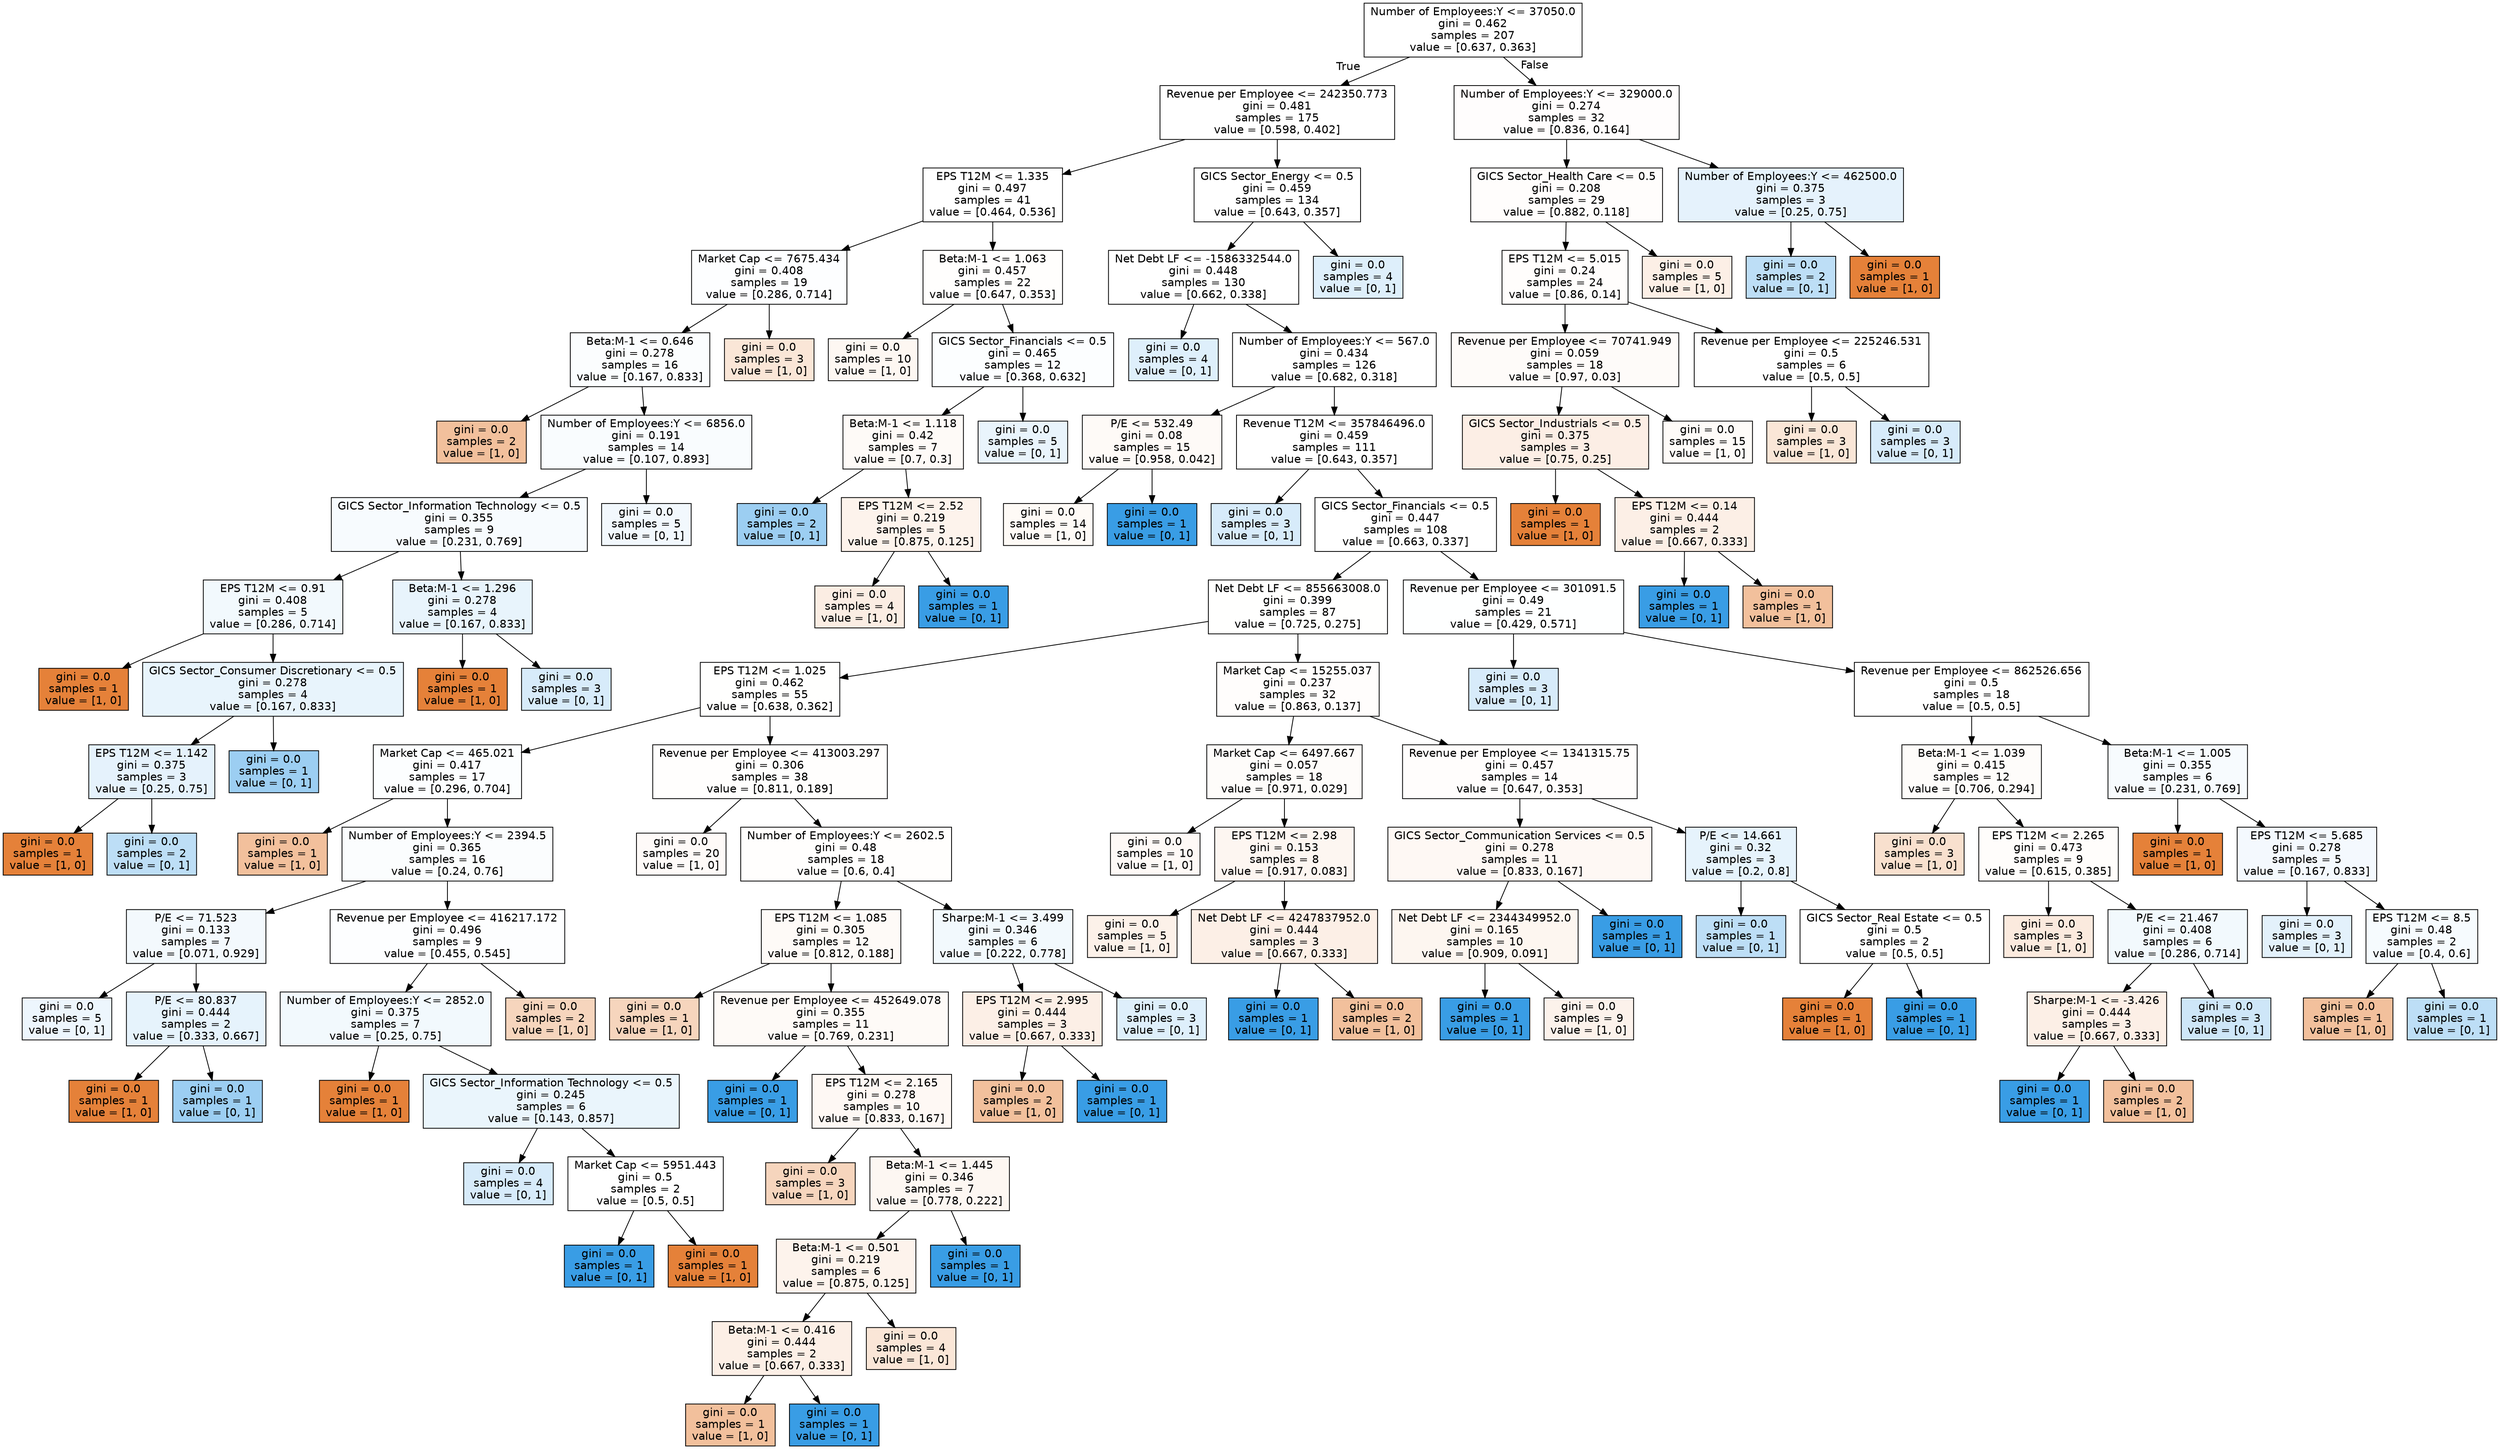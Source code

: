 digraph Tree {
node [shape=box, style="filled", color="black", fontname="helvetica"] ;
edge [fontname="helvetica"] ;
0 [label="Number of Employees:Y <= 37050.0\ngini = 0.462\nsamples = 207\nvalue = [0.637, 0.363]", fillcolor="#ffffff"] ;
1 [label="Revenue per Employee <= 242350.773\ngini = 0.481\nsamples = 175\nvalue = [0.598, 0.402]", fillcolor="#ffffff"] ;
0 -> 1 [labeldistance=2.5, labelangle=45, headlabel="True"] ;
3 [label="EPS T12M <= 1.335\ngini = 0.497\nsamples = 41\nvalue = [0.464, 0.536]", fillcolor="#ffffff"] ;
1 -> 3 ;
9 [label="Market Cap <= 7675.434\ngini = 0.408\nsamples = 19\nvalue = [0.286, 0.714]", fillcolor="#fdfeff"] ;
3 -> 9 ;
13 [label="Beta:M-1 <= 0.646\ngini = 0.278\nsamples = 16\nvalue = [0.167, 0.833]", fillcolor="#fbfdfe"] ;
9 -> 13 ;
31 [label="gini = 0.0\nsamples = 2\nvalue = [1, 0]", fillcolor="#f2c09c"] ;
13 -> 31 ;
32 [label="Number of Employees:Y <= 6856.0\ngini = 0.191\nsamples = 14\nvalue = [0.107, 0.893]", fillcolor="#f9fcfe"] ;
13 -> 32 ;
81 [label="GICS Sector_Information Technology <= 0.5\ngini = 0.355\nsamples = 9\nvalue = [0.231, 0.769]", fillcolor="#f7fbfe"] ;
32 -> 81 ;
125 [label="EPS T12M <= 0.91\ngini = 0.408\nsamples = 5\nvalue = [0.286, 0.714]", fillcolor="#f2f9fd"] ;
81 -> 125 ;
129 [label="gini = 0.0\nsamples = 1\nvalue = [1, 0]", fillcolor="#e58139"] ;
125 -> 129 ;
130 [label="GICS Sector_Consumer Discretionary <= 0.5\ngini = 0.278\nsamples = 4\nvalue = [0.167, 0.833]", fillcolor="#e8f4fc"] ;
125 -> 130 ;
131 [label="EPS T12M <= 1.142\ngini = 0.375\nsamples = 3\nvalue = [0.25, 0.75]", fillcolor="#e5f2fc"] ;
130 -> 131 ;
133 [label="gini = 0.0\nsamples = 1\nvalue = [1, 0]", fillcolor="#e58139"] ;
131 -> 133 ;
134 [label="gini = 0.0\nsamples = 2\nvalue = [0, 1]", fillcolor="#bddef6"] ;
131 -> 134 ;
132 [label="gini = 0.0\nsamples = 1\nvalue = [0, 1]", fillcolor="#9ccef2"] ;
130 -> 132 ;
126 [label="Beta:M-1 <= 1.296\ngini = 0.278\nsamples = 4\nvalue = [0.167, 0.833]", fillcolor="#e8f4fc"] ;
81 -> 126 ;
127 [label="gini = 0.0\nsamples = 1\nvalue = [1, 0]", fillcolor="#e58139"] ;
126 -> 127 ;
128 [label="gini = 0.0\nsamples = 3\nvalue = [0, 1]", fillcolor="#d7ebfa"] ;
126 -> 128 ;
82 [label="gini = 0.0\nsamples = 5\nvalue = [0, 1]", fillcolor="#f2f8fd"] ;
32 -> 82 ;
14 [label="gini = 0.0\nsamples = 3\nvalue = [1, 0]", fillcolor="#fae6d7"] ;
9 -> 14 ;
10 [label="Beta:M-1 <= 1.063\ngini = 0.457\nsamples = 22\nvalue = [0.647, 0.353]", fillcolor="#fffefd"] ;
3 -> 10 ;
11 [label="gini = 0.0\nsamples = 10\nvalue = [1, 0]", fillcolor="#fdf7f2"] ;
10 -> 11 ;
12 [label="GICS Sector_Financials <= 0.5\ngini = 0.465\nsamples = 12\nvalue = [0.368, 0.632]", fillcolor="#fcfeff"] ;
10 -> 12 ;
15 [label="Beta:M-1 <= 1.118\ngini = 0.42\nsamples = 7\nvalue = [0.7, 0.3]", fillcolor="#fefaf7"] ;
12 -> 15 ;
35 [label="gini = 0.0\nsamples = 2\nvalue = [0, 1]", fillcolor="#9ccef2"] ;
15 -> 35 ;
36 [label="EPS T12M <= 2.52\ngini = 0.219\nsamples = 5\nvalue = [0.875, 0.125]", fillcolor="#fdf3ec"] ;
15 -> 36 ;
55 [label="gini = 0.0\nsamples = 4\nvalue = [1, 0]", fillcolor="#fbede3"] ;
36 -> 55 ;
56 [label="gini = 0.0\nsamples = 1\nvalue = [0, 1]", fillcolor="#399de5"] ;
36 -> 56 ;
16 [label="gini = 0.0\nsamples = 5\nvalue = [0, 1]", fillcolor="#e9f4fc"] ;
12 -> 16 ;
4 [label="GICS Sector_Energy <= 0.5\ngini = 0.459\nsamples = 134\nvalue = [0.643, 0.357]", fillcolor="#ffffff"] ;
1 -> 4 ;
5 [label="Net Debt LF <= -1586332544.0\ngini = 0.448\nsamples = 130\nvalue = [0.662, 0.338]", fillcolor="#ffffff"] ;
4 -> 5 ;
7 [label="gini = 0.0\nsamples = 4\nvalue = [0, 1]", fillcolor="#deeffb"] ;
5 -> 7 ;
8 [label="Number of Employees:Y <= 567.0\ngini = 0.434\nsamples = 126\nvalue = [0.682, 0.318]", fillcolor="#ffffff"] ;
5 -> 8 ;
17 [label="P/E <= 532.49\ngini = 0.08\nsamples = 15\nvalue = [0.958, 0.042]", fillcolor="#fefaf7"] ;
8 -> 17 ;
47 [label="gini = 0.0\nsamples = 14\nvalue = [1, 0]", fillcolor="#fefaf6"] ;
17 -> 47 ;
48 [label="gini = 0.0\nsamples = 1\nvalue = [0, 1]", fillcolor="#399de5"] ;
17 -> 48 ;
18 [label="Revenue T12M <= 357846496.0\ngini = 0.459\nsamples = 111\nvalue = [0.643, 0.357]", fillcolor="#ffffff"] ;
8 -> 18 ;
19 [label="gini = 0.0\nsamples = 3\nvalue = [0, 1]", fillcolor="#d7ebfa"] ;
18 -> 19 ;
20 [label="GICS Sector_Financials <= 0.5\ngini = 0.447\nsamples = 108\nvalue = [0.663, 0.337]", fillcolor="#ffffff"] ;
18 -> 20 ;
21 [label="Net Debt LF <= 855663008.0\ngini = 0.399\nsamples = 87\nvalue = [0.725, 0.275]", fillcolor="#fffffe"] ;
20 -> 21 ;
23 [label="EPS T12M <= 1.025\ngini = 0.462\nsamples = 55\nvalue = [0.638, 0.362]", fillcolor="#fffffe"] ;
21 -> 23 ;
25 [label="Market Cap <= 465.021\ngini = 0.417\nsamples = 17\nvalue = [0.296, 0.704]", fillcolor="#fcfeff"] ;
23 -> 25 ;
45 [label="gini = 0.0\nsamples = 1\nvalue = [1, 0]", fillcolor="#f2c09c"] ;
25 -> 45 ;
46 [label="Number of Employees:Y <= 2394.5\ngini = 0.365\nsamples = 16\nvalue = [0.24, 0.76]", fillcolor="#fbfdfe"] ;
25 -> 46 ;
49 [label="P/E <= 71.523\ngini = 0.133\nsamples = 7\nvalue = [0.071, 0.929]", fillcolor="#f3f9fd"] ;
46 -> 49 ;
91 [label="gini = 0.0\nsamples = 5\nvalue = [0, 1]", fillcolor="#edf6fd"] ;
49 -> 91 ;
92 [label="P/E <= 80.837\ngini = 0.444\nsamples = 2\nvalue = [0.333, 0.667]", fillcolor="#e6f3fc"] ;
49 -> 92 ;
93 [label="gini = 0.0\nsamples = 1\nvalue = [1, 0]", fillcolor="#e58139"] ;
92 -> 93 ;
94 [label="gini = 0.0\nsamples = 1\nvalue = [0, 1]", fillcolor="#9ccef2"] ;
92 -> 94 ;
50 [label="Revenue per Employee <= 416217.172\ngini = 0.496\nsamples = 9\nvalue = [0.455, 0.545]", fillcolor="#fdfeff"] ;
46 -> 50 ;
51 [label="Number of Employees:Y <= 2852.0\ngini = 0.375\nsamples = 7\nvalue = [0.25, 0.75]", fillcolor="#f2f9fd"] ;
50 -> 51 ;
65 [label="gini = 0.0\nsamples = 1\nvalue = [1, 0]", fillcolor="#e58139"] ;
51 -> 65 ;
66 [label="GICS Sector_Information Technology <= 0.5\ngini = 0.245\nsamples = 6\nvalue = [0.143, 0.857]", fillcolor="#eaf5fc"] ;
51 -> 66 ;
83 [label="gini = 0.0\nsamples = 4\nvalue = [0, 1]", fillcolor="#d7ebfa"] ;
66 -> 83 ;
84 [label="Market Cap <= 5951.443\ngini = 0.5\nsamples = 2\nvalue = [0.5, 0.5]", fillcolor="#ffffff"] ;
66 -> 84 ;
85 [label="gini = 0.0\nsamples = 1\nvalue = [0, 1]", fillcolor="#399de5"] ;
84 -> 85 ;
86 [label="gini = 0.0\nsamples = 1\nvalue = [1, 0]", fillcolor="#e58139"] ;
84 -> 86 ;
52 [label="gini = 0.0\nsamples = 2\nvalue = [1, 0]", fillcolor="#f6d5bd"] ;
50 -> 52 ;
26 [label="Revenue per Employee <= 413003.297\ngini = 0.306\nsamples = 38\nvalue = [0.811, 0.189]", fillcolor="#fffefd"] ;
23 -> 26 ;
27 [label="gini = 0.0\nsamples = 20\nvalue = [1, 0]", fillcolor="#fefaf8"] ;
26 -> 27 ;
28 [label="Number of Employees:Y <= 2602.5\ngini = 0.48\nsamples = 18\nvalue = [0.6, 0.4]", fillcolor="#fffefd"] ;
26 -> 28 ;
29 [label="EPS T12M <= 1.085\ngini = 0.305\nsamples = 12\nvalue = [0.812, 0.188]", fillcolor="#fefaf7"] ;
28 -> 29 ;
103 [label="gini = 0.0\nsamples = 1\nvalue = [1, 0]", fillcolor="#f6d5bd"] ;
29 -> 103 ;
104 [label="Revenue per Employee <= 452649.078\ngini = 0.355\nsamples = 11\nvalue = [0.769, 0.231]", fillcolor="#fefaf7"] ;
29 -> 104 ;
105 [label="gini = 0.0\nsamples = 1\nvalue = [0, 1]", fillcolor="#399de5"] ;
104 -> 105 ;
106 [label="EPS T12M <= 2.165\ngini = 0.278\nsamples = 10\nvalue = [0.833, 0.167]", fillcolor="#fef8f4"] ;
104 -> 106 ;
107 [label="gini = 0.0\nsamples = 3\nvalue = [1, 0]", fillcolor="#f6d5bd"] ;
106 -> 107 ;
108 [label="Beta:M-1 <= 1.445\ngini = 0.346\nsamples = 7\nvalue = [0.778, 0.222]", fillcolor="#fdf7f2"] ;
106 -> 108 ;
109 [label="Beta:M-1 <= 0.501\ngini = 0.219\nsamples = 6\nvalue = [0.875, 0.125]", fillcolor="#fdf3ec"] ;
108 -> 109 ;
111 [label="Beta:M-1 <= 0.416\ngini = 0.444\nsamples = 2\nvalue = [0.667, 0.333]", fillcolor="#fcefe6"] ;
109 -> 111 ;
113 [label="gini = 0.0\nsamples = 1\nvalue = [1, 0]", fillcolor="#f2c09c"] ;
111 -> 113 ;
114 [label="gini = 0.0\nsamples = 1\nvalue = [0, 1]", fillcolor="#399de5"] ;
111 -> 114 ;
112 [label="gini = 0.0\nsamples = 4\nvalue = [1, 0]", fillcolor="#fae6d7"] ;
109 -> 112 ;
110 [label="gini = 0.0\nsamples = 1\nvalue = [0, 1]", fillcolor="#399de5"] ;
108 -> 110 ;
30 [label="Sharpe:M-1 <= 3.499\ngini = 0.346\nsamples = 6\nvalue = [0.222, 0.778]", fillcolor="#f2f9fd"] ;
28 -> 30 ;
53 [label="EPS T12M <= 2.995\ngini = 0.444\nsamples = 3\nvalue = [0.667, 0.333]", fillcolor="#fcefe6"] ;
30 -> 53 ;
63 [label="gini = 0.0\nsamples = 2\nvalue = [1, 0]", fillcolor="#f2c09c"] ;
53 -> 63 ;
64 [label="gini = 0.0\nsamples = 1\nvalue = [0, 1]", fillcolor="#399de5"] ;
53 -> 64 ;
54 [label="gini = 0.0\nsamples = 3\nvalue = [0, 1]", fillcolor="#deeffb"] ;
30 -> 54 ;
24 [label="Market Cap <= 15255.037\ngini = 0.237\nsamples = 32\nvalue = [0.863, 0.137]", fillcolor="#fffdfc"] ;
21 -> 24 ;
37 [label="Market Cap <= 6497.667\ngini = 0.057\nsamples = 18\nvalue = [0.971, 0.029]", fillcolor="#fefcfa"] ;
24 -> 37 ;
119 [label="gini = 0.0\nsamples = 10\nvalue = [1, 0]", fillcolor="#fef9f6"] ;
37 -> 119 ;
120 [label="EPS T12M <= 2.98\ngini = 0.153\nsamples = 8\nvalue = [0.917, 0.083]", fillcolor="#fdf6f1"] ;
37 -> 120 ;
121 [label="gini = 0.0\nsamples = 5\nvalue = [1, 0]", fillcolor="#fcf1e9"] ;
120 -> 121 ;
122 [label="Net Debt LF <= 4247837952.0\ngini = 0.444\nsamples = 3\nvalue = [0.667, 0.333]", fillcolor="#fcefe6"] ;
120 -> 122 ;
123 [label="gini = 0.0\nsamples = 1\nvalue = [0, 1]", fillcolor="#399de5"] ;
122 -> 123 ;
124 [label="gini = 0.0\nsamples = 2\nvalue = [1, 0]", fillcolor="#f2c09c"] ;
122 -> 124 ;
38 [label="Revenue per Employee <= 1341315.75\ngini = 0.457\nsamples = 14\nvalue = [0.647, 0.353]", fillcolor="#fffdfc"] ;
24 -> 38 ;
39 [label="GICS Sector_Communication Services <= 0.5\ngini = 0.278\nsamples = 11\nvalue = [0.833, 0.167]", fillcolor="#fef8f4"] ;
38 -> 39 ;
57 [label="Net Debt LF <= 2344349952.0\ngini = 0.165\nsamples = 10\nvalue = [0.909, 0.091]", fillcolor="#fdf6f0"] ;
39 -> 57 ;
59 [label="gini = 0.0\nsamples = 1\nvalue = [0, 1]", fillcolor="#399de5"] ;
57 -> 59 ;
60 [label="gini = 0.0\nsamples = 9\nvalue = [1, 0]", fillcolor="#fcf2eb"] ;
57 -> 60 ;
58 [label="gini = 0.0\nsamples = 1\nvalue = [0, 1]", fillcolor="#399de5"] ;
39 -> 58 ;
40 [label="P/E <= 14.661\ngini = 0.32\nsamples = 3\nvalue = [0.2, 0.8]", fillcolor="#e6f3fc"] ;
38 -> 40 ;
87 [label="gini = 0.0\nsamples = 1\nvalue = [0, 1]", fillcolor="#bddef6"] ;
40 -> 87 ;
88 [label="GICS Sector_Real Estate <= 0.5\ngini = 0.5\nsamples = 2\nvalue = [0.5, 0.5]", fillcolor="#ffffff"] ;
40 -> 88 ;
89 [label="gini = 0.0\nsamples = 1\nvalue = [1, 0]", fillcolor="#e58139"] ;
88 -> 89 ;
90 [label="gini = 0.0\nsamples = 1\nvalue = [0, 1]", fillcolor="#399de5"] ;
88 -> 90 ;
22 [label="Revenue per Employee <= 301091.5\ngini = 0.49\nsamples = 21\nvalue = [0.429, 0.571]", fillcolor="#feffff"] ;
20 -> 22 ;
41 [label="gini = 0.0\nsamples = 3\nvalue = [0, 1]", fillcolor="#d7ebfa"] ;
22 -> 41 ;
42 [label="Revenue per Employee <= 862526.656\ngini = 0.5\nsamples = 18\nvalue = [0.5, 0.5]", fillcolor="#ffffff"] ;
22 -> 42 ;
43 [label="Beta:M-1 <= 1.039\ngini = 0.415\nsamples = 12\nvalue = [0.706, 0.294]", fillcolor="#fefcfa"] ;
42 -> 43 ;
73 [label="gini = 0.0\nsamples = 3\nvalue = [1, 0]", fillcolor="#f8e0ce"] ;
43 -> 73 ;
74 [label="EPS T12M <= 2.265\ngini = 0.473\nsamples = 9\nvalue = [0.615, 0.385]", fillcolor="#fffdfb"] ;
43 -> 74 ;
75 [label="gini = 0.0\nsamples = 3\nvalue = [1, 0]", fillcolor="#fbeade"] ;
74 -> 75 ;
76 [label="P/E <= 21.467\ngini = 0.408\nsamples = 6\nvalue = [0.286, 0.714]", fillcolor="#f2f9fd"] ;
74 -> 76 ;
77 [label="Sharpe:M-1 <= -3.426\ngini = 0.444\nsamples = 3\nvalue = [0.667, 0.333]", fillcolor="#fcefe6"] ;
76 -> 77 ;
79 [label="gini = 0.0\nsamples = 1\nvalue = [0, 1]", fillcolor="#399de5"] ;
77 -> 79 ;
80 [label="gini = 0.0\nsamples = 2\nvalue = [1, 0]", fillcolor="#f2c09c"] ;
77 -> 80 ;
78 [label="gini = 0.0\nsamples = 3\nvalue = [0, 1]", fillcolor="#cee6f8"] ;
76 -> 78 ;
44 [label="Beta:M-1 <= 1.005\ngini = 0.355\nsamples = 6\nvalue = [0.231, 0.769]", fillcolor="#f7fbfe"] ;
42 -> 44 ;
67 [label="gini = 0.0\nsamples = 1\nvalue = [1, 0]", fillcolor="#e58139"] ;
44 -> 67 ;
68 [label="EPS T12M <= 5.685\ngini = 0.278\nsamples = 5\nvalue = [0.167, 0.833]", fillcolor="#f4f9fe"] ;
44 -> 68 ;
69 [label="gini = 0.0\nsamples = 3\nvalue = [0, 1]", fillcolor="#e3f1fb"] ;
68 -> 69 ;
70 [label="EPS T12M <= 8.5\ngini = 0.48\nsamples = 2\nvalue = [0.4, 0.6]", fillcolor="#f6fbfe"] ;
68 -> 70 ;
71 [label="gini = 0.0\nsamples = 1\nvalue = [1, 0]", fillcolor="#f2c09c"] ;
70 -> 71 ;
72 [label="gini = 0.0\nsamples = 1\nvalue = [0, 1]", fillcolor="#bddef6"] ;
70 -> 72 ;
6 [label="gini = 0.0\nsamples = 4\nvalue = [0, 1]", fillcolor="#deeffb"] ;
4 -> 6 ;
2 [label="Number of Employees:Y <= 329000.0\ngini = 0.274\nsamples = 32\nvalue = [0.836, 0.164]", fillcolor="#fffdfd"] ;
0 -> 2 [labeldistance=2.5, labelangle=-45, headlabel="False"] ;
33 [label="GICS Sector_Health Care <= 0.5\ngini = 0.208\nsamples = 29\nvalue = [0.882, 0.118]", fillcolor="#fffdfc"] ;
2 -> 33 ;
95 [label="EPS T12M <= 5.015\ngini = 0.24\nsamples = 24\nvalue = [0.86, 0.14]", fillcolor="#fffdfc"] ;
33 -> 95 ;
97 [label="Revenue per Employee <= 70741.949\ngini = 0.059\nsamples = 18\nvalue = [0.97, 0.03]", fillcolor="#fefbf9"] ;
95 -> 97 ;
101 [label="GICS Sector_Industrials <= 0.5\ngini = 0.375\nsamples = 3\nvalue = [0.75, 0.25]", fillcolor="#fceee5"] ;
97 -> 101 ;
115 [label="gini = 0.0\nsamples = 1\nvalue = [1, 0]", fillcolor="#e58139"] ;
101 -> 115 ;
116 [label="EPS T12M <= 0.14\ngini = 0.444\nsamples = 2\nvalue = [0.667, 0.333]", fillcolor="#fcefe6"] ;
101 -> 116 ;
117 [label="gini = 0.0\nsamples = 1\nvalue = [0, 1]", fillcolor="#399de5"] ;
116 -> 117 ;
118 [label="gini = 0.0\nsamples = 1\nvalue = [1, 0]", fillcolor="#f2c09c"] ;
116 -> 118 ;
102 [label="gini = 0.0\nsamples = 15\nvalue = [1, 0]", fillcolor="#fefbf8"] ;
97 -> 102 ;
98 [label="Revenue per Employee <= 225246.531\ngini = 0.5\nsamples = 6\nvalue = [0.5, 0.5]", fillcolor="#ffffff"] ;
95 -> 98 ;
99 [label="gini = 0.0\nsamples = 3\nvalue = [1, 0]", fillcolor="#fae6d7"] ;
98 -> 99 ;
100 [label="gini = 0.0\nsamples = 3\nvalue = [0, 1]", fillcolor="#d7ebfa"] ;
98 -> 100 ;
96 [label="gini = 0.0\nsamples = 5\nvalue = [1, 0]", fillcolor="#fcefe6"] ;
33 -> 96 ;
34 [label="Number of Employees:Y <= 462500.0\ngini = 0.375\nsamples = 3\nvalue = [0.25, 0.75]", fillcolor="#e5f2fc"] ;
2 -> 34 ;
61 [label="gini = 0.0\nsamples = 2\nvalue = [0, 1]", fillcolor="#bddef6"] ;
34 -> 61 ;
62 [label="gini = 0.0\nsamples = 1\nvalue = [1, 0]", fillcolor="#e58139"] ;
34 -> 62 ;
}